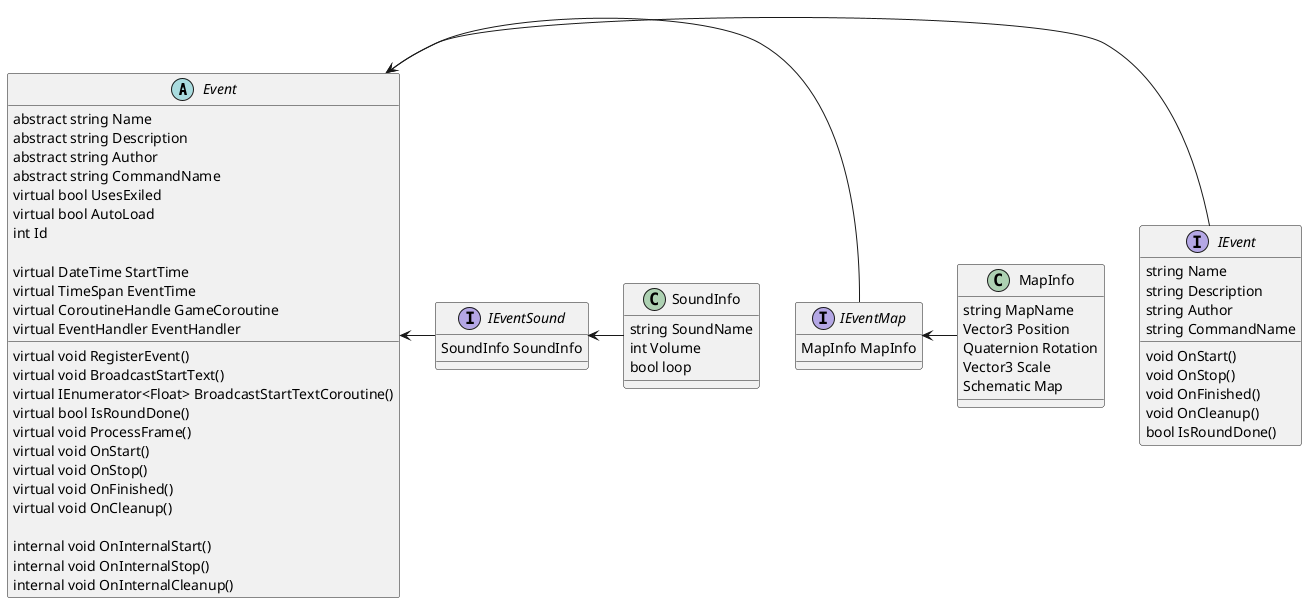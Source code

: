 ﻿@startuml
'https://plantuml.com/class-diagram

Event <- IEvent
Event <- IEventMap
Event <-IEventSound
IEventSound <- SoundInfo
IEventMap <- MapInfo
abstract class "Event"{
    abstract string Name
    abstract string Description
    abstract string Author
    abstract string CommandName 
    virtual bool UsesExiled
    virtual bool AutoLoad
    int Id
    
    virtual DateTime StartTime
    virtual TimeSpan EventTime
    virtual CoroutineHandle GameCoroutine
    virtual EventHandler EventHandler
    
    virtual void RegisterEvent()
    virtual void BroadcastStartText()
    virtual IEnumerator<Float> BroadcastStartTextCoroutine()
    virtual bool IsRoundDone()
    virtual void ProcessFrame()
    virtual void OnStart()
    virtual void OnStop()
    virtual void OnFinished()
    virtual void OnCleanup()
    
    internal void OnInternalStart()
    internal void OnInternalStop()
    internal void OnInternalCleanup()
}
interface IEvent{
string Name
string Description
string Author
string CommandName
void OnStart()
void OnStop()
void OnFinished()
void OnCleanup()
bool IsRoundDone()
}

class MapInfo{
string MapName
Vector3 Position
Quaternion Rotation
Vector3 Scale
Schematic Map
}

class SoundInfo{
string SoundName
int Volume
bool loop
}

interface IEventMap{
MapInfo MapInfo
}
interface IEventSound{
SoundInfo SoundInfo
}


@enduml